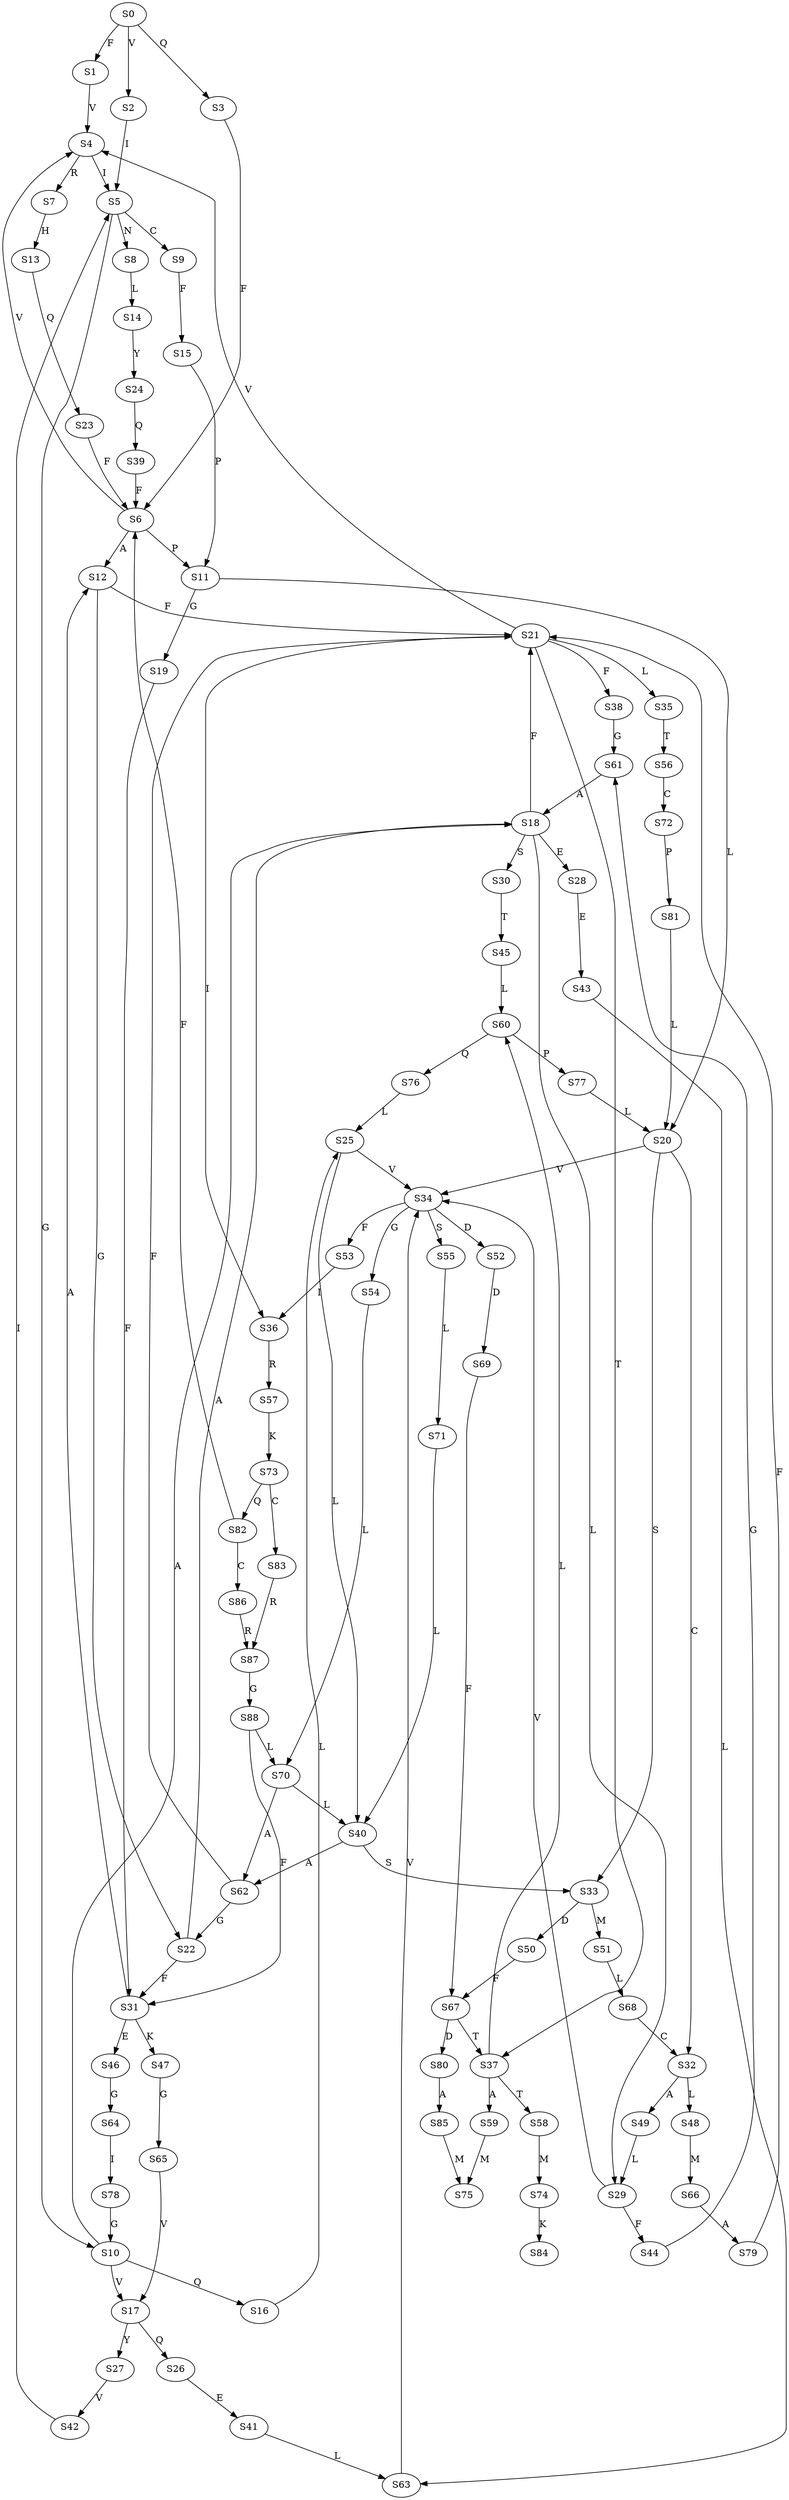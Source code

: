strict digraph  {
	S0 -> S1 [ label = F ];
	S0 -> S2 [ label = V ];
	S0 -> S3 [ label = Q ];
	S1 -> S4 [ label = V ];
	S2 -> S5 [ label = I ];
	S3 -> S6 [ label = F ];
	S4 -> S7 [ label = R ];
	S4 -> S5 [ label = I ];
	S5 -> S8 [ label = N ];
	S5 -> S9 [ label = C ];
	S5 -> S10 [ label = G ];
	S6 -> S11 [ label = P ];
	S6 -> S12 [ label = A ];
	S6 -> S4 [ label = V ];
	S7 -> S13 [ label = H ];
	S8 -> S14 [ label = L ];
	S9 -> S15 [ label = F ];
	S10 -> S16 [ label = Q ];
	S10 -> S17 [ label = V ];
	S10 -> S18 [ label = A ];
	S11 -> S19 [ label = G ];
	S11 -> S20 [ label = L ];
	S12 -> S21 [ label = F ];
	S12 -> S22 [ label = G ];
	S13 -> S23 [ label = Q ];
	S14 -> S24 [ label = Y ];
	S15 -> S11 [ label = P ];
	S16 -> S25 [ label = L ];
	S17 -> S26 [ label = Q ];
	S17 -> S27 [ label = Y ];
	S18 -> S28 [ label = E ];
	S18 -> S21 [ label = F ];
	S18 -> S29 [ label = L ];
	S18 -> S30 [ label = S ];
	S19 -> S31 [ label = F ];
	S20 -> S32 [ label = C ];
	S20 -> S33 [ label = S ];
	S20 -> S34 [ label = V ];
	S21 -> S4 [ label = V ];
	S21 -> S35 [ label = L ];
	S21 -> S36 [ label = I ];
	S21 -> S37 [ label = T ];
	S21 -> S38 [ label = F ];
	S22 -> S31 [ label = F ];
	S22 -> S18 [ label = A ];
	S23 -> S6 [ label = F ];
	S24 -> S39 [ label = Q ];
	S25 -> S40 [ label = L ];
	S25 -> S34 [ label = V ];
	S26 -> S41 [ label = E ];
	S27 -> S42 [ label = V ];
	S28 -> S43 [ label = E ];
	S29 -> S34 [ label = V ];
	S29 -> S44 [ label = F ];
	S30 -> S45 [ label = T ];
	S31 -> S46 [ label = E ];
	S31 -> S47 [ label = K ];
	S31 -> S12 [ label = A ];
	S32 -> S48 [ label = L ];
	S32 -> S49 [ label = A ];
	S33 -> S50 [ label = D ];
	S33 -> S51 [ label = M ];
	S34 -> S52 [ label = D ];
	S34 -> S53 [ label = F ];
	S34 -> S54 [ label = G ];
	S34 -> S55 [ label = S ];
	S35 -> S56 [ label = T ];
	S36 -> S57 [ label = R ];
	S37 -> S58 [ label = T ];
	S37 -> S59 [ label = A ];
	S37 -> S60 [ label = L ];
	S38 -> S61 [ label = G ];
	S39 -> S6 [ label = F ];
	S40 -> S33 [ label = S ];
	S40 -> S62 [ label = A ];
	S41 -> S63 [ label = L ];
	S42 -> S5 [ label = I ];
	S43 -> S63 [ label = L ];
	S44 -> S61 [ label = G ];
	S45 -> S60 [ label = L ];
	S46 -> S64 [ label = G ];
	S47 -> S65 [ label = G ];
	S48 -> S66 [ label = M ];
	S49 -> S29 [ label = L ];
	S50 -> S67 [ label = F ];
	S51 -> S68 [ label = L ];
	S52 -> S69 [ label = D ];
	S53 -> S36 [ label = I ];
	S54 -> S70 [ label = L ];
	S55 -> S71 [ label = L ];
	S56 -> S72 [ label = C ];
	S57 -> S73 [ label = K ];
	S58 -> S74 [ label = M ];
	S59 -> S75 [ label = M ];
	S60 -> S76 [ label = Q ];
	S60 -> S77 [ label = P ];
	S61 -> S18 [ label = A ];
	S62 -> S22 [ label = G ];
	S62 -> S21 [ label = F ];
	S63 -> S34 [ label = V ];
	S64 -> S78 [ label = I ];
	S65 -> S17 [ label = V ];
	S66 -> S79 [ label = A ];
	S67 -> S80 [ label = D ];
	S67 -> S37 [ label = T ];
	S68 -> S32 [ label = C ];
	S69 -> S67 [ label = F ];
	S70 -> S62 [ label = A ];
	S70 -> S40 [ label = L ];
	S71 -> S40 [ label = L ];
	S72 -> S81 [ label = P ];
	S73 -> S82 [ label = Q ];
	S73 -> S83 [ label = C ];
	S74 -> S84 [ label = K ];
	S76 -> S25 [ label = L ];
	S77 -> S20 [ label = L ];
	S78 -> S10 [ label = G ];
	S79 -> S21 [ label = F ];
	S80 -> S85 [ label = A ];
	S81 -> S20 [ label = L ];
	S82 -> S6 [ label = F ];
	S82 -> S86 [ label = C ];
	S83 -> S87 [ label = R ];
	S85 -> S75 [ label = M ];
	S86 -> S87 [ label = R ];
	S87 -> S88 [ label = G ];
	S88 -> S70 [ label = L ];
	S88 -> S31 [ label = F ];
}
